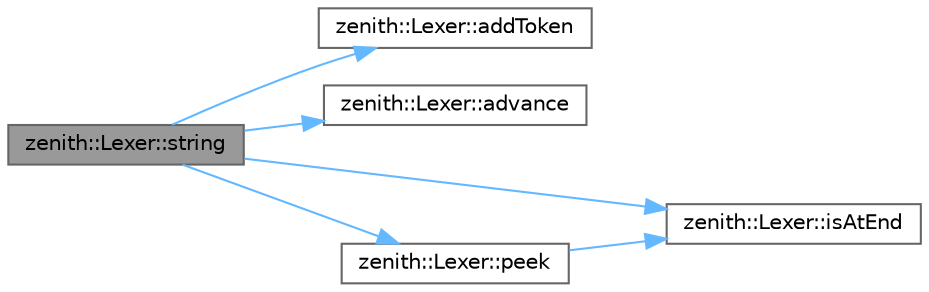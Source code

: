 digraph "zenith::Lexer::string"
{
 // LATEX_PDF_SIZE
  bgcolor="transparent";
  edge [fontname=Helvetica,fontsize=10,labelfontname=Helvetica,labelfontsize=10];
  node [fontname=Helvetica,fontsize=10,shape=box,height=0.2,width=0.4];
  rankdir="LR";
  Node1 [id="Node000001",label="zenith::Lexer::string",height=0.2,width=0.4,color="gray40", fillcolor="grey60", style="filled", fontcolor="black",tooltip=" "];
  Node1 -> Node2 [id="edge1_Node000001_Node000002",color="steelblue1",style="solid",tooltip=" "];
  Node2 [id="Node000002",label="zenith::Lexer::addToken",height=0.2,width=0.4,color="grey40", fillcolor="white", style="filled",URL="$classzenith_1_1_lexer.html#a1c227ceae6e76fbf9fd7b9284a7c95fa",tooltip=" "];
  Node1 -> Node3 [id="edge2_Node000001_Node000003",color="steelblue1",style="solid",tooltip=" "];
  Node3 [id="Node000003",label="zenith::Lexer::advance",height=0.2,width=0.4,color="grey40", fillcolor="white", style="filled",URL="$classzenith_1_1_lexer.html#a462cdbb4a984f06a9b6e39e483255bd5",tooltip=" "];
  Node1 -> Node4 [id="edge3_Node000001_Node000004",color="steelblue1",style="solid",tooltip=" "];
  Node4 [id="Node000004",label="zenith::Lexer::isAtEnd",height=0.2,width=0.4,color="grey40", fillcolor="white", style="filled",URL="$classzenith_1_1_lexer.html#af1a7d77c7a0cadeb27bb0e0d9ecb843b",tooltip=" "];
  Node1 -> Node5 [id="edge4_Node000001_Node000005",color="steelblue1",style="solid",tooltip=" "];
  Node5 [id="Node000005",label="zenith::Lexer::peek",height=0.2,width=0.4,color="grey40", fillcolor="white", style="filled",URL="$classzenith_1_1_lexer.html#a1b82aee0650781111ad57ddca170ffb2",tooltip=" "];
  Node5 -> Node4 [id="edge5_Node000005_Node000004",color="steelblue1",style="solid",tooltip=" "];
}
